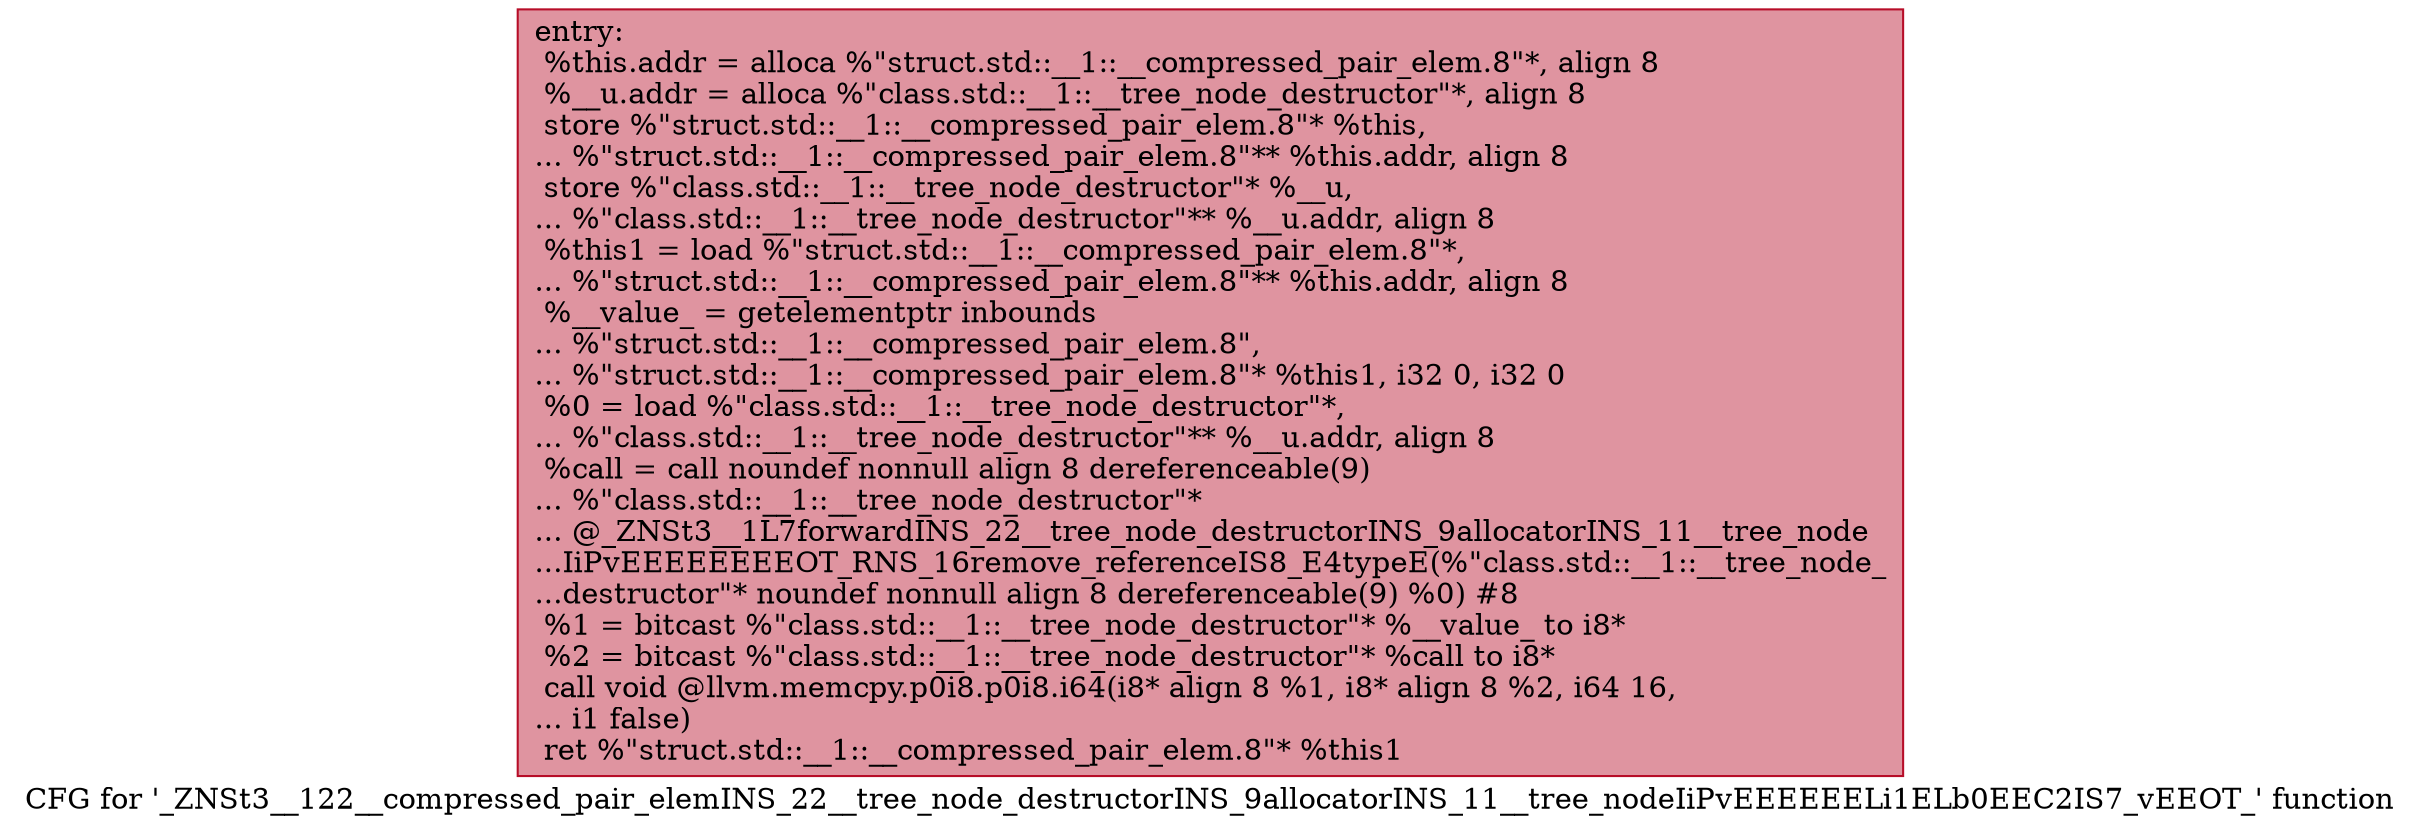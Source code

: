 digraph "CFG for '_ZNSt3__122__compressed_pair_elemINS_22__tree_node_destructorINS_9allocatorINS_11__tree_nodeIiPvEEEEEELi1ELb0EEC2IS7_vEEOT_' function" {
	label="CFG for '_ZNSt3__122__compressed_pair_elemINS_22__tree_node_destructorINS_9allocatorINS_11__tree_nodeIiPvEEEEEELi1ELb0EEC2IS7_vEEOT_' function";

	Node0x60000255e640 [shape=record,color="#b70d28ff", style=filled, fillcolor="#b70d2870",label="{entry:\l  %this.addr = alloca %\"struct.std::__1::__compressed_pair_elem.8\"*, align 8\l  %__u.addr = alloca %\"class.std::__1::__tree_node_destructor\"*, align 8\l  store %\"struct.std::__1::__compressed_pair_elem.8\"* %this,\l... %\"struct.std::__1::__compressed_pair_elem.8\"** %this.addr, align 8\l  store %\"class.std::__1::__tree_node_destructor\"* %__u,\l... %\"class.std::__1::__tree_node_destructor\"** %__u.addr, align 8\l  %this1 = load %\"struct.std::__1::__compressed_pair_elem.8\"*,\l... %\"struct.std::__1::__compressed_pair_elem.8\"** %this.addr, align 8\l  %__value_ = getelementptr inbounds\l... %\"struct.std::__1::__compressed_pair_elem.8\",\l... %\"struct.std::__1::__compressed_pair_elem.8\"* %this1, i32 0, i32 0\l  %0 = load %\"class.std::__1::__tree_node_destructor\"*,\l... %\"class.std::__1::__tree_node_destructor\"** %__u.addr, align 8\l  %call = call noundef nonnull align 8 dereferenceable(9)\l... %\"class.std::__1::__tree_node_destructor\"*\l... @_ZNSt3__1L7forwardINS_22__tree_node_destructorINS_9allocatorINS_11__tree_node\l...IiPvEEEEEEEEOT_RNS_16remove_referenceIS8_E4typeE(%\"class.std::__1::__tree_node_\l...destructor\"* noundef nonnull align 8 dereferenceable(9) %0) #8\l  %1 = bitcast %\"class.std::__1::__tree_node_destructor\"* %__value_ to i8*\l  %2 = bitcast %\"class.std::__1::__tree_node_destructor\"* %call to i8*\l  call void @llvm.memcpy.p0i8.p0i8.i64(i8* align 8 %1, i8* align 8 %2, i64 16,\l... i1 false)\l  ret %\"struct.std::__1::__compressed_pair_elem.8\"* %this1\l}"];
}
